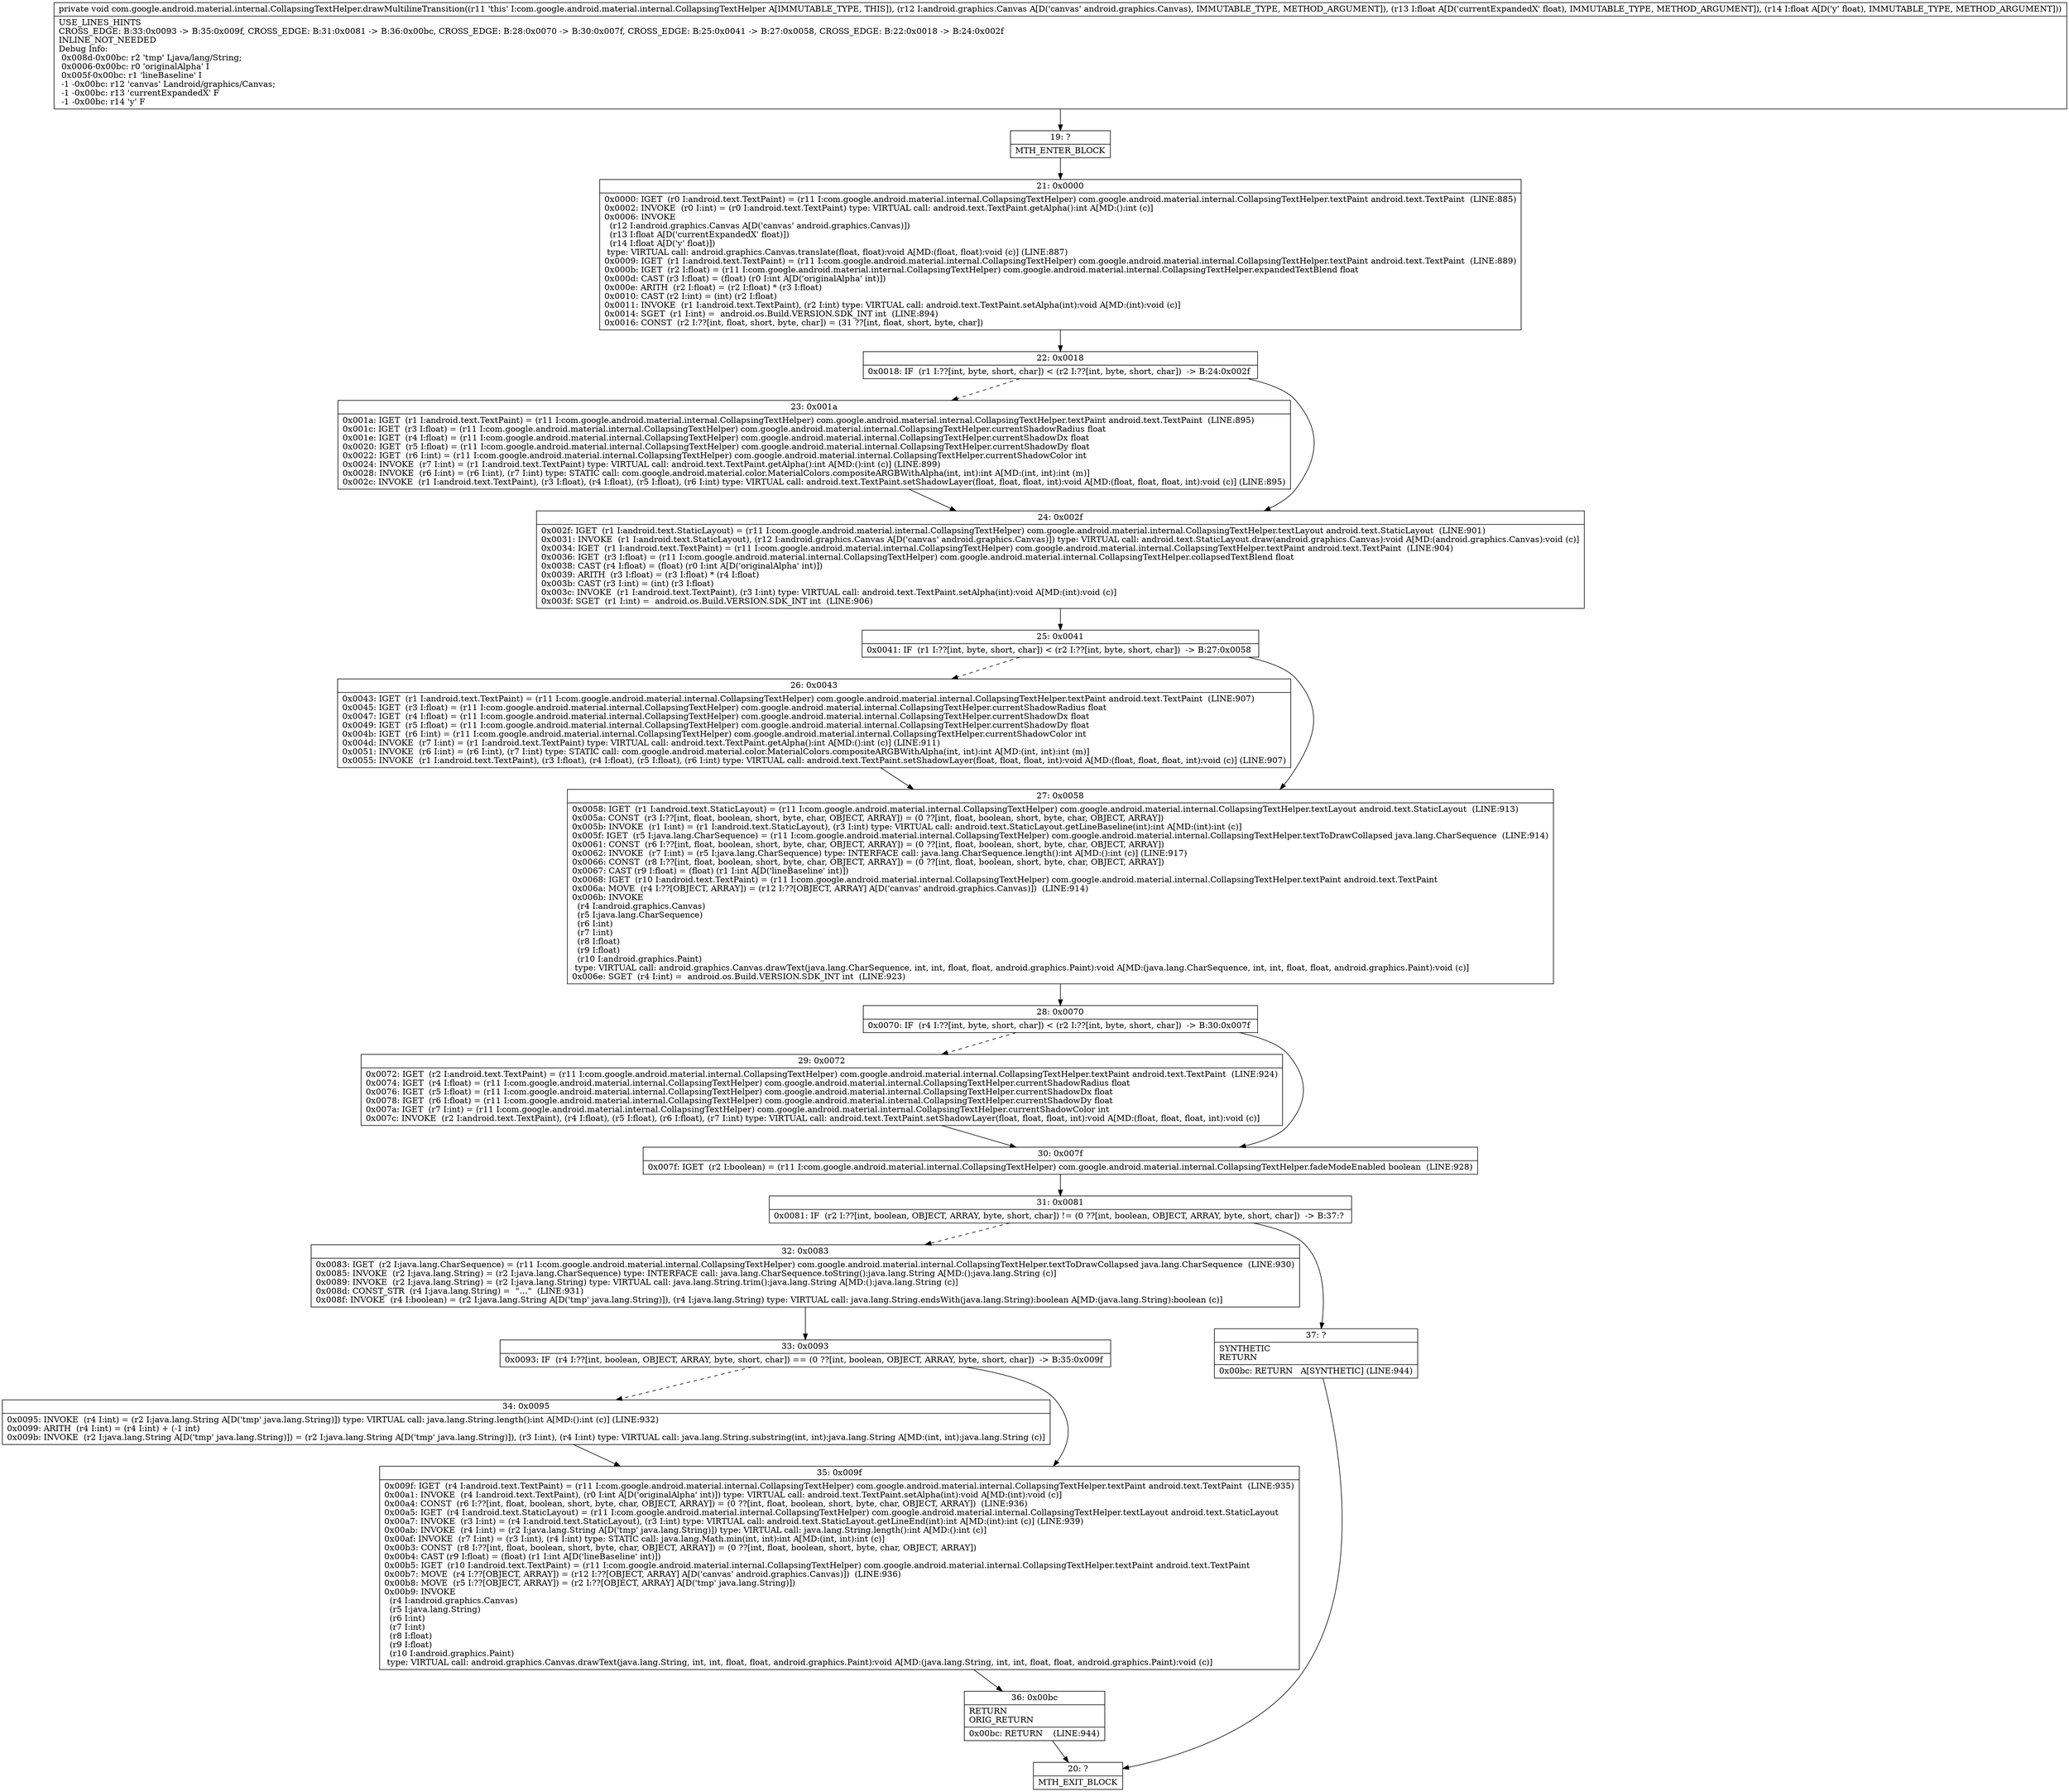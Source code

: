 digraph "CFG forcom.google.android.material.internal.CollapsingTextHelper.drawMultilineTransition(Landroid\/graphics\/Canvas;FF)V" {
Node_19 [shape=record,label="{19\:\ ?|MTH_ENTER_BLOCK\l}"];
Node_21 [shape=record,label="{21\:\ 0x0000|0x0000: IGET  (r0 I:android.text.TextPaint) = (r11 I:com.google.android.material.internal.CollapsingTextHelper) com.google.android.material.internal.CollapsingTextHelper.textPaint android.text.TextPaint  (LINE:885)\l0x0002: INVOKE  (r0 I:int) = (r0 I:android.text.TextPaint) type: VIRTUAL call: android.text.TextPaint.getAlpha():int A[MD:():int (c)]\l0x0006: INVOKE  \l  (r12 I:android.graphics.Canvas A[D('canvas' android.graphics.Canvas)])\l  (r13 I:float A[D('currentExpandedX' float)])\l  (r14 I:float A[D('y' float)])\l type: VIRTUAL call: android.graphics.Canvas.translate(float, float):void A[MD:(float, float):void (c)] (LINE:887)\l0x0009: IGET  (r1 I:android.text.TextPaint) = (r11 I:com.google.android.material.internal.CollapsingTextHelper) com.google.android.material.internal.CollapsingTextHelper.textPaint android.text.TextPaint  (LINE:889)\l0x000b: IGET  (r2 I:float) = (r11 I:com.google.android.material.internal.CollapsingTextHelper) com.google.android.material.internal.CollapsingTextHelper.expandedTextBlend float \l0x000d: CAST (r3 I:float) = (float) (r0 I:int A[D('originalAlpha' int)]) \l0x000e: ARITH  (r2 I:float) = (r2 I:float) * (r3 I:float) \l0x0010: CAST (r2 I:int) = (int) (r2 I:float) \l0x0011: INVOKE  (r1 I:android.text.TextPaint), (r2 I:int) type: VIRTUAL call: android.text.TextPaint.setAlpha(int):void A[MD:(int):void (c)]\l0x0014: SGET  (r1 I:int) =  android.os.Build.VERSION.SDK_INT int  (LINE:894)\l0x0016: CONST  (r2 I:??[int, float, short, byte, char]) = (31 ??[int, float, short, byte, char]) \l}"];
Node_22 [shape=record,label="{22\:\ 0x0018|0x0018: IF  (r1 I:??[int, byte, short, char]) \< (r2 I:??[int, byte, short, char])  \-\> B:24:0x002f \l}"];
Node_23 [shape=record,label="{23\:\ 0x001a|0x001a: IGET  (r1 I:android.text.TextPaint) = (r11 I:com.google.android.material.internal.CollapsingTextHelper) com.google.android.material.internal.CollapsingTextHelper.textPaint android.text.TextPaint  (LINE:895)\l0x001c: IGET  (r3 I:float) = (r11 I:com.google.android.material.internal.CollapsingTextHelper) com.google.android.material.internal.CollapsingTextHelper.currentShadowRadius float \l0x001e: IGET  (r4 I:float) = (r11 I:com.google.android.material.internal.CollapsingTextHelper) com.google.android.material.internal.CollapsingTextHelper.currentShadowDx float \l0x0020: IGET  (r5 I:float) = (r11 I:com.google.android.material.internal.CollapsingTextHelper) com.google.android.material.internal.CollapsingTextHelper.currentShadowDy float \l0x0022: IGET  (r6 I:int) = (r11 I:com.google.android.material.internal.CollapsingTextHelper) com.google.android.material.internal.CollapsingTextHelper.currentShadowColor int \l0x0024: INVOKE  (r7 I:int) = (r1 I:android.text.TextPaint) type: VIRTUAL call: android.text.TextPaint.getAlpha():int A[MD:():int (c)] (LINE:899)\l0x0028: INVOKE  (r6 I:int) = (r6 I:int), (r7 I:int) type: STATIC call: com.google.android.material.color.MaterialColors.compositeARGBWithAlpha(int, int):int A[MD:(int, int):int (m)]\l0x002c: INVOKE  (r1 I:android.text.TextPaint), (r3 I:float), (r4 I:float), (r5 I:float), (r6 I:int) type: VIRTUAL call: android.text.TextPaint.setShadowLayer(float, float, float, int):void A[MD:(float, float, float, int):void (c)] (LINE:895)\l}"];
Node_24 [shape=record,label="{24\:\ 0x002f|0x002f: IGET  (r1 I:android.text.StaticLayout) = (r11 I:com.google.android.material.internal.CollapsingTextHelper) com.google.android.material.internal.CollapsingTextHelper.textLayout android.text.StaticLayout  (LINE:901)\l0x0031: INVOKE  (r1 I:android.text.StaticLayout), (r12 I:android.graphics.Canvas A[D('canvas' android.graphics.Canvas)]) type: VIRTUAL call: android.text.StaticLayout.draw(android.graphics.Canvas):void A[MD:(android.graphics.Canvas):void (c)]\l0x0034: IGET  (r1 I:android.text.TextPaint) = (r11 I:com.google.android.material.internal.CollapsingTextHelper) com.google.android.material.internal.CollapsingTextHelper.textPaint android.text.TextPaint  (LINE:904)\l0x0036: IGET  (r3 I:float) = (r11 I:com.google.android.material.internal.CollapsingTextHelper) com.google.android.material.internal.CollapsingTextHelper.collapsedTextBlend float \l0x0038: CAST (r4 I:float) = (float) (r0 I:int A[D('originalAlpha' int)]) \l0x0039: ARITH  (r3 I:float) = (r3 I:float) * (r4 I:float) \l0x003b: CAST (r3 I:int) = (int) (r3 I:float) \l0x003c: INVOKE  (r1 I:android.text.TextPaint), (r3 I:int) type: VIRTUAL call: android.text.TextPaint.setAlpha(int):void A[MD:(int):void (c)]\l0x003f: SGET  (r1 I:int) =  android.os.Build.VERSION.SDK_INT int  (LINE:906)\l}"];
Node_25 [shape=record,label="{25\:\ 0x0041|0x0041: IF  (r1 I:??[int, byte, short, char]) \< (r2 I:??[int, byte, short, char])  \-\> B:27:0x0058 \l}"];
Node_26 [shape=record,label="{26\:\ 0x0043|0x0043: IGET  (r1 I:android.text.TextPaint) = (r11 I:com.google.android.material.internal.CollapsingTextHelper) com.google.android.material.internal.CollapsingTextHelper.textPaint android.text.TextPaint  (LINE:907)\l0x0045: IGET  (r3 I:float) = (r11 I:com.google.android.material.internal.CollapsingTextHelper) com.google.android.material.internal.CollapsingTextHelper.currentShadowRadius float \l0x0047: IGET  (r4 I:float) = (r11 I:com.google.android.material.internal.CollapsingTextHelper) com.google.android.material.internal.CollapsingTextHelper.currentShadowDx float \l0x0049: IGET  (r5 I:float) = (r11 I:com.google.android.material.internal.CollapsingTextHelper) com.google.android.material.internal.CollapsingTextHelper.currentShadowDy float \l0x004b: IGET  (r6 I:int) = (r11 I:com.google.android.material.internal.CollapsingTextHelper) com.google.android.material.internal.CollapsingTextHelper.currentShadowColor int \l0x004d: INVOKE  (r7 I:int) = (r1 I:android.text.TextPaint) type: VIRTUAL call: android.text.TextPaint.getAlpha():int A[MD:():int (c)] (LINE:911)\l0x0051: INVOKE  (r6 I:int) = (r6 I:int), (r7 I:int) type: STATIC call: com.google.android.material.color.MaterialColors.compositeARGBWithAlpha(int, int):int A[MD:(int, int):int (m)]\l0x0055: INVOKE  (r1 I:android.text.TextPaint), (r3 I:float), (r4 I:float), (r5 I:float), (r6 I:int) type: VIRTUAL call: android.text.TextPaint.setShadowLayer(float, float, float, int):void A[MD:(float, float, float, int):void (c)] (LINE:907)\l}"];
Node_27 [shape=record,label="{27\:\ 0x0058|0x0058: IGET  (r1 I:android.text.StaticLayout) = (r11 I:com.google.android.material.internal.CollapsingTextHelper) com.google.android.material.internal.CollapsingTextHelper.textLayout android.text.StaticLayout  (LINE:913)\l0x005a: CONST  (r3 I:??[int, float, boolean, short, byte, char, OBJECT, ARRAY]) = (0 ??[int, float, boolean, short, byte, char, OBJECT, ARRAY]) \l0x005b: INVOKE  (r1 I:int) = (r1 I:android.text.StaticLayout), (r3 I:int) type: VIRTUAL call: android.text.StaticLayout.getLineBaseline(int):int A[MD:(int):int (c)]\l0x005f: IGET  (r5 I:java.lang.CharSequence) = (r11 I:com.google.android.material.internal.CollapsingTextHelper) com.google.android.material.internal.CollapsingTextHelper.textToDrawCollapsed java.lang.CharSequence  (LINE:914)\l0x0061: CONST  (r6 I:??[int, float, boolean, short, byte, char, OBJECT, ARRAY]) = (0 ??[int, float, boolean, short, byte, char, OBJECT, ARRAY]) \l0x0062: INVOKE  (r7 I:int) = (r5 I:java.lang.CharSequence) type: INTERFACE call: java.lang.CharSequence.length():int A[MD:():int (c)] (LINE:917)\l0x0066: CONST  (r8 I:??[int, float, boolean, short, byte, char, OBJECT, ARRAY]) = (0 ??[int, float, boolean, short, byte, char, OBJECT, ARRAY]) \l0x0067: CAST (r9 I:float) = (float) (r1 I:int A[D('lineBaseline' int)]) \l0x0068: IGET  (r10 I:android.text.TextPaint) = (r11 I:com.google.android.material.internal.CollapsingTextHelper) com.google.android.material.internal.CollapsingTextHelper.textPaint android.text.TextPaint \l0x006a: MOVE  (r4 I:??[OBJECT, ARRAY]) = (r12 I:??[OBJECT, ARRAY] A[D('canvas' android.graphics.Canvas)])  (LINE:914)\l0x006b: INVOKE  \l  (r4 I:android.graphics.Canvas)\l  (r5 I:java.lang.CharSequence)\l  (r6 I:int)\l  (r7 I:int)\l  (r8 I:float)\l  (r9 I:float)\l  (r10 I:android.graphics.Paint)\l type: VIRTUAL call: android.graphics.Canvas.drawText(java.lang.CharSequence, int, int, float, float, android.graphics.Paint):void A[MD:(java.lang.CharSequence, int, int, float, float, android.graphics.Paint):void (c)]\l0x006e: SGET  (r4 I:int) =  android.os.Build.VERSION.SDK_INT int  (LINE:923)\l}"];
Node_28 [shape=record,label="{28\:\ 0x0070|0x0070: IF  (r4 I:??[int, byte, short, char]) \< (r2 I:??[int, byte, short, char])  \-\> B:30:0x007f \l}"];
Node_29 [shape=record,label="{29\:\ 0x0072|0x0072: IGET  (r2 I:android.text.TextPaint) = (r11 I:com.google.android.material.internal.CollapsingTextHelper) com.google.android.material.internal.CollapsingTextHelper.textPaint android.text.TextPaint  (LINE:924)\l0x0074: IGET  (r4 I:float) = (r11 I:com.google.android.material.internal.CollapsingTextHelper) com.google.android.material.internal.CollapsingTextHelper.currentShadowRadius float \l0x0076: IGET  (r5 I:float) = (r11 I:com.google.android.material.internal.CollapsingTextHelper) com.google.android.material.internal.CollapsingTextHelper.currentShadowDx float \l0x0078: IGET  (r6 I:float) = (r11 I:com.google.android.material.internal.CollapsingTextHelper) com.google.android.material.internal.CollapsingTextHelper.currentShadowDy float \l0x007a: IGET  (r7 I:int) = (r11 I:com.google.android.material.internal.CollapsingTextHelper) com.google.android.material.internal.CollapsingTextHelper.currentShadowColor int \l0x007c: INVOKE  (r2 I:android.text.TextPaint), (r4 I:float), (r5 I:float), (r6 I:float), (r7 I:int) type: VIRTUAL call: android.text.TextPaint.setShadowLayer(float, float, float, int):void A[MD:(float, float, float, int):void (c)]\l}"];
Node_30 [shape=record,label="{30\:\ 0x007f|0x007f: IGET  (r2 I:boolean) = (r11 I:com.google.android.material.internal.CollapsingTextHelper) com.google.android.material.internal.CollapsingTextHelper.fadeModeEnabled boolean  (LINE:928)\l}"];
Node_31 [shape=record,label="{31\:\ 0x0081|0x0081: IF  (r2 I:??[int, boolean, OBJECT, ARRAY, byte, short, char]) != (0 ??[int, boolean, OBJECT, ARRAY, byte, short, char])  \-\> B:37:? \l}"];
Node_32 [shape=record,label="{32\:\ 0x0083|0x0083: IGET  (r2 I:java.lang.CharSequence) = (r11 I:com.google.android.material.internal.CollapsingTextHelper) com.google.android.material.internal.CollapsingTextHelper.textToDrawCollapsed java.lang.CharSequence  (LINE:930)\l0x0085: INVOKE  (r2 I:java.lang.String) = (r2 I:java.lang.CharSequence) type: INTERFACE call: java.lang.CharSequence.toString():java.lang.String A[MD:():java.lang.String (c)]\l0x0089: INVOKE  (r2 I:java.lang.String) = (r2 I:java.lang.String) type: VIRTUAL call: java.lang.String.trim():java.lang.String A[MD:():java.lang.String (c)]\l0x008d: CONST_STR  (r4 I:java.lang.String) =  \"…\"  (LINE:931)\l0x008f: INVOKE  (r4 I:boolean) = (r2 I:java.lang.String A[D('tmp' java.lang.String)]), (r4 I:java.lang.String) type: VIRTUAL call: java.lang.String.endsWith(java.lang.String):boolean A[MD:(java.lang.String):boolean (c)]\l}"];
Node_33 [shape=record,label="{33\:\ 0x0093|0x0093: IF  (r4 I:??[int, boolean, OBJECT, ARRAY, byte, short, char]) == (0 ??[int, boolean, OBJECT, ARRAY, byte, short, char])  \-\> B:35:0x009f \l}"];
Node_34 [shape=record,label="{34\:\ 0x0095|0x0095: INVOKE  (r4 I:int) = (r2 I:java.lang.String A[D('tmp' java.lang.String)]) type: VIRTUAL call: java.lang.String.length():int A[MD:():int (c)] (LINE:932)\l0x0099: ARITH  (r4 I:int) = (r4 I:int) + (\-1 int) \l0x009b: INVOKE  (r2 I:java.lang.String A[D('tmp' java.lang.String)]) = (r2 I:java.lang.String A[D('tmp' java.lang.String)]), (r3 I:int), (r4 I:int) type: VIRTUAL call: java.lang.String.substring(int, int):java.lang.String A[MD:(int, int):java.lang.String (c)]\l}"];
Node_35 [shape=record,label="{35\:\ 0x009f|0x009f: IGET  (r4 I:android.text.TextPaint) = (r11 I:com.google.android.material.internal.CollapsingTextHelper) com.google.android.material.internal.CollapsingTextHelper.textPaint android.text.TextPaint  (LINE:935)\l0x00a1: INVOKE  (r4 I:android.text.TextPaint), (r0 I:int A[D('originalAlpha' int)]) type: VIRTUAL call: android.text.TextPaint.setAlpha(int):void A[MD:(int):void (c)]\l0x00a4: CONST  (r6 I:??[int, float, boolean, short, byte, char, OBJECT, ARRAY]) = (0 ??[int, float, boolean, short, byte, char, OBJECT, ARRAY])  (LINE:936)\l0x00a5: IGET  (r4 I:android.text.StaticLayout) = (r11 I:com.google.android.material.internal.CollapsingTextHelper) com.google.android.material.internal.CollapsingTextHelper.textLayout android.text.StaticLayout \l0x00a7: INVOKE  (r3 I:int) = (r4 I:android.text.StaticLayout), (r3 I:int) type: VIRTUAL call: android.text.StaticLayout.getLineEnd(int):int A[MD:(int):int (c)] (LINE:939)\l0x00ab: INVOKE  (r4 I:int) = (r2 I:java.lang.String A[D('tmp' java.lang.String)]) type: VIRTUAL call: java.lang.String.length():int A[MD:():int (c)]\l0x00af: INVOKE  (r7 I:int) = (r3 I:int), (r4 I:int) type: STATIC call: java.lang.Math.min(int, int):int A[MD:(int, int):int (c)]\l0x00b3: CONST  (r8 I:??[int, float, boolean, short, byte, char, OBJECT, ARRAY]) = (0 ??[int, float, boolean, short, byte, char, OBJECT, ARRAY]) \l0x00b4: CAST (r9 I:float) = (float) (r1 I:int A[D('lineBaseline' int)]) \l0x00b5: IGET  (r10 I:android.text.TextPaint) = (r11 I:com.google.android.material.internal.CollapsingTextHelper) com.google.android.material.internal.CollapsingTextHelper.textPaint android.text.TextPaint \l0x00b7: MOVE  (r4 I:??[OBJECT, ARRAY]) = (r12 I:??[OBJECT, ARRAY] A[D('canvas' android.graphics.Canvas)])  (LINE:936)\l0x00b8: MOVE  (r5 I:??[OBJECT, ARRAY]) = (r2 I:??[OBJECT, ARRAY] A[D('tmp' java.lang.String)]) \l0x00b9: INVOKE  \l  (r4 I:android.graphics.Canvas)\l  (r5 I:java.lang.String)\l  (r6 I:int)\l  (r7 I:int)\l  (r8 I:float)\l  (r9 I:float)\l  (r10 I:android.graphics.Paint)\l type: VIRTUAL call: android.graphics.Canvas.drawText(java.lang.String, int, int, float, float, android.graphics.Paint):void A[MD:(java.lang.String, int, int, float, float, android.graphics.Paint):void (c)]\l}"];
Node_36 [shape=record,label="{36\:\ 0x00bc|RETURN\lORIG_RETURN\l|0x00bc: RETURN    (LINE:944)\l}"];
Node_20 [shape=record,label="{20\:\ ?|MTH_EXIT_BLOCK\l}"];
Node_37 [shape=record,label="{37\:\ ?|SYNTHETIC\lRETURN\l|0x00bc: RETURN   A[SYNTHETIC] (LINE:944)\l}"];
MethodNode[shape=record,label="{private void com.google.android.material.internal.CollapsingTextHelper.drawMultilineTransition((r11 'this' I:com.google.android.material.internal.CollapsingTextHelper A[IMMUTABLE_TYPE, THIS]), (r12 I:android.graphics.Canvas A[D('canvas' android.graphics.Canvas), IMMUTABLE_TYPE, METHOD_ARGUMENT]), (r13 I:float A[D('currentExpandedX' float), IMMUTABLE_TYPE, METHOD_ARGUMENT]), (r14 I:float A[D('y' float), IMMUTABLE_TYPE, METHOD_ARGUMENT]))  | USE_LINES_HINTS\lCROSS_EDGE: B:33:0x0093 \-\> B:35:0x009f, CROSS_EDGE: B:31:0x0081 \-\> B:36:0x00bc, CROSS_EDGE: B:28:0x0070 \-\> B:30:0x007f, CROSS_EDGE: B:25:0x0041 \-\> B:27:0x0058, CROSS_EDGE: B:22:0x0018 \-\> B:24:0x002f\lINLINE_NOT_NEEDED\lDebug Info:\l  0x008d\-0x00bc: r2 'tmp' Ljava\/lang\/String;\l  0x0006\-0x00bc: r0 'originalAlpha' I\l  0x005f\-0x00bc: r1 'lineBaseline' I\l  \-1 \-0x00bc: r12 'canvas' Landroid\/graphics\/Canvas;\l  \-1 \-0x00bc: r13 'currentExpandedX' F\l  \-1 \-0x00bc: r14 'y' F\l}"];
MethodNode -> Node_19;Node_19 -> Node_21;
Node_21 -> Node_22;
Node_22 -> Node_23[style=dashed];
Node_22 -> Node_24;
Node_23 -> Node_24;
Node_24 -> Node_25;
Node_25 -> Node_26[style=dashed];
Node_25 -> Node_27;
Node_26 -> Node_27;
Node_27 -> Node_28;
Node_28 -> Node_29[style=dashed];
Node_28 -> Node_30;
Node_29 -> Node_30;
Node_30 -> Node_31;
Node_31 -> Node_32[style=dashed];
Node_31 -> Node_37;
Node_32 -> Node_33;
Node_33 -> Node_34[style=dashed];
Node_33 -> Node_35;
Node_34 -> Node_35;
Node_35 -> Node_36;
Node_36 -> Node_20;
Node_37 -> Node_20;
}

